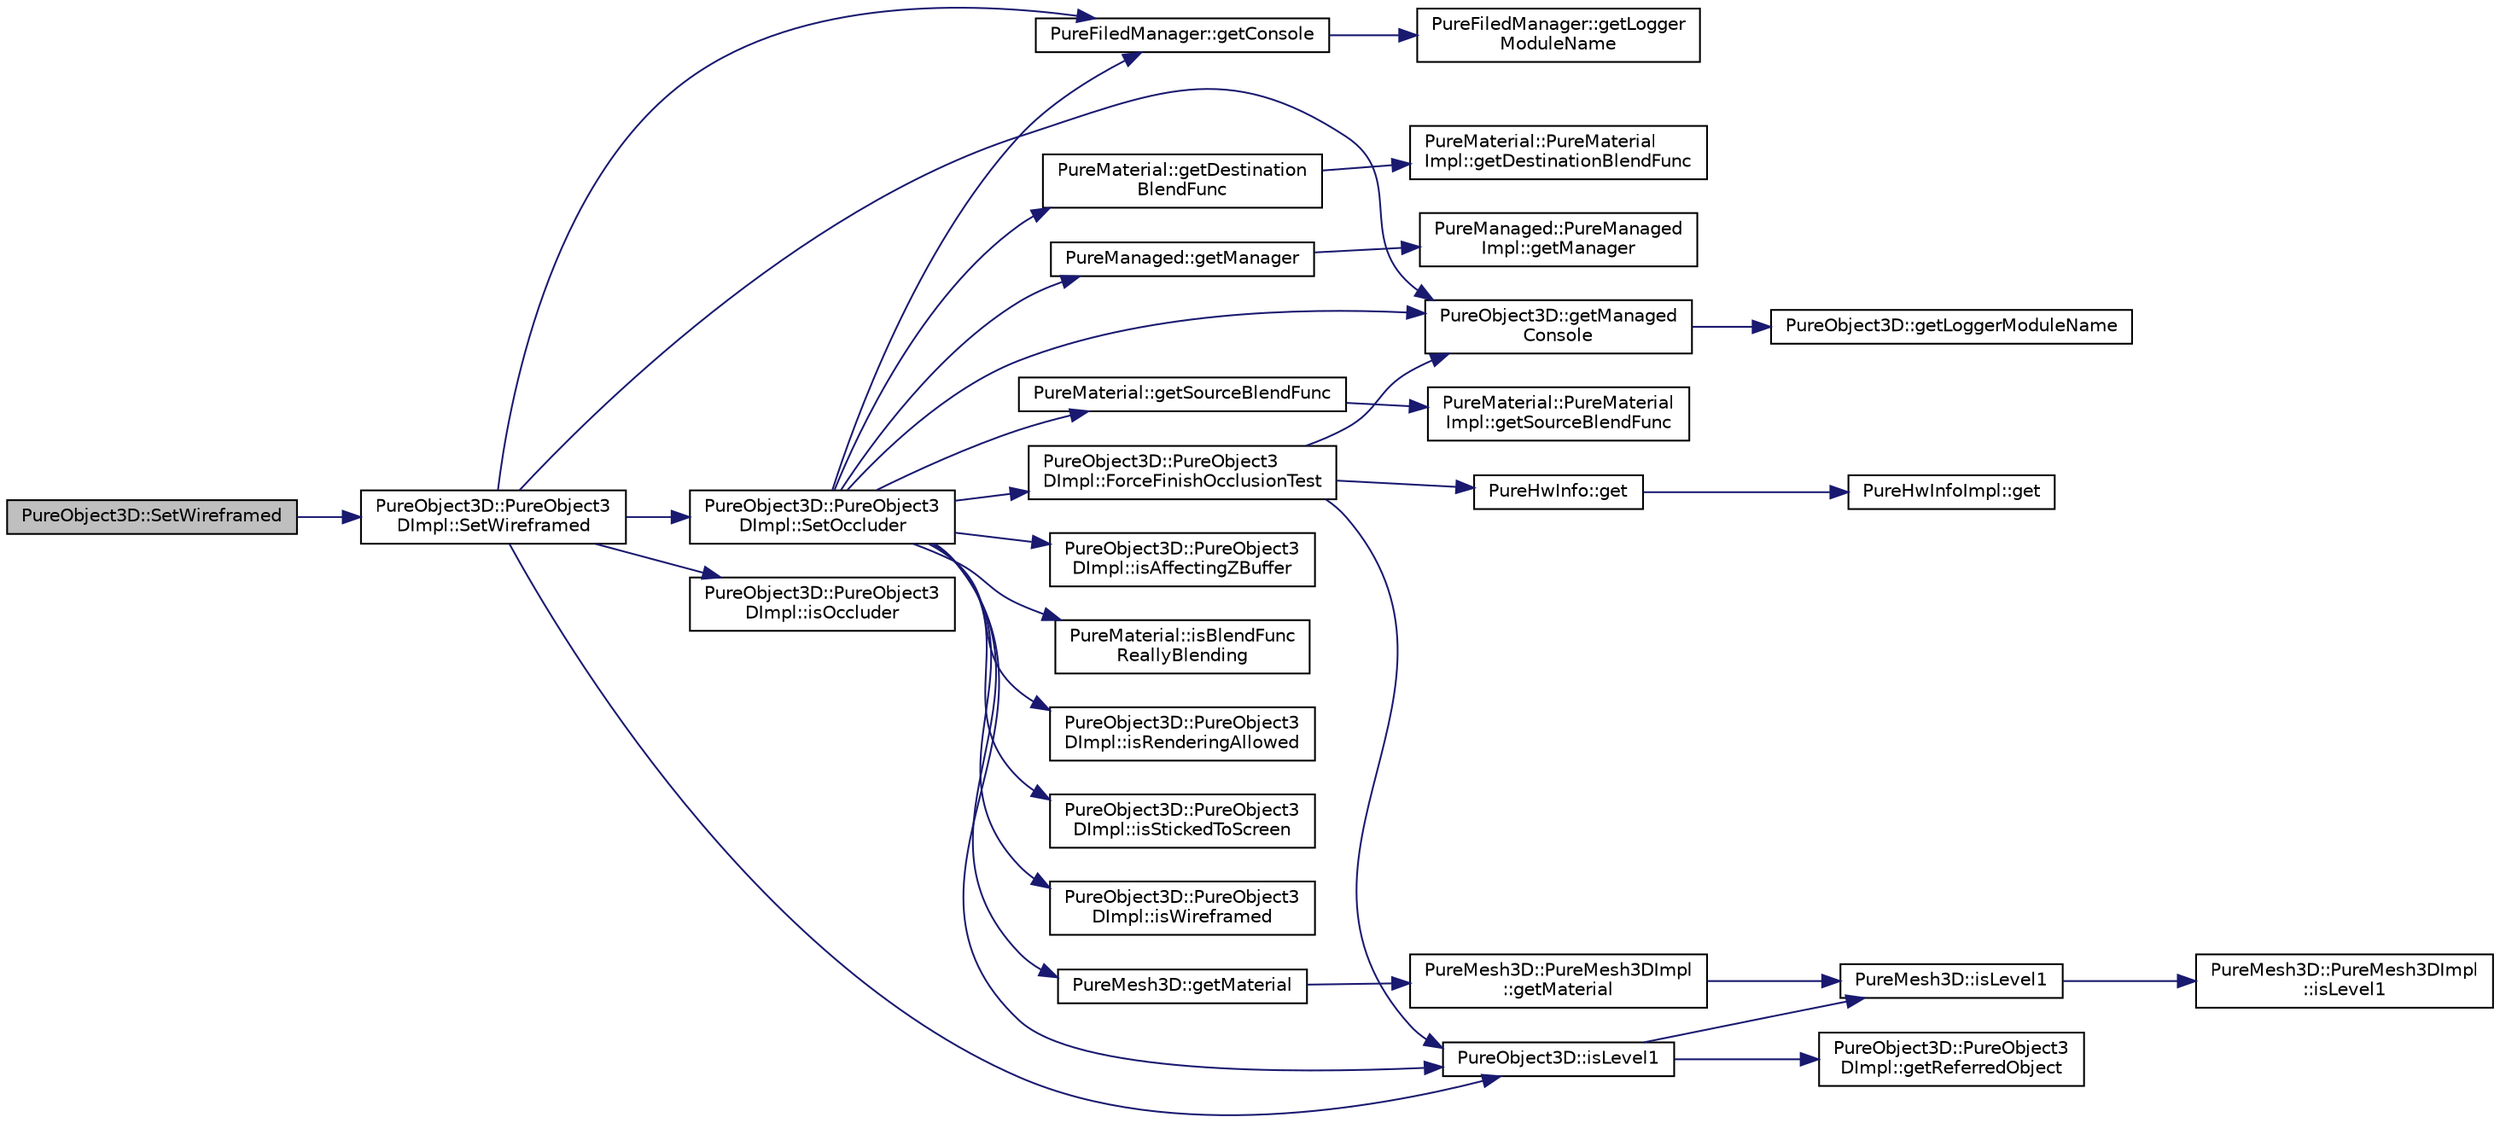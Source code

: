 digraph "PureObject3D::SetWireframed"
{
 // LATEX_PDF_SIZE
  edge [fontname="Helvetica",fontsize="10",labelfontname="Helvetica",labelfontsize="10"];
  node [fontname="Helvetica",fontsize="10",shape=record];
  rankdir="LR";
  Node1 [label="PureObject3D::SetWireframed",height=0.2,width=0.4,color="black", fillcolor="grey75", style="filled", fontcolor="black",tooltip="Sets the wireframed state."];
  Node1 -> Node2 [color="midnightblue",fontsize="10",style="solid",fontname="Helvetica"];
  Node2 [label="PureObject3D::PureObject3\lDImpl::SetWireframed",height=0.2,width=0.4,color="black", fillcolor="white", style="filled",URL="$class_pure_object3_d_1_1_pure_object3_d_impl.html#a106fee58b9baf39f92af957cea435217",tooltip=" "];
  Node2 -> Node3 [color="midnightblue",fontsize="10",style="solid",fontname="Helvetica"];
  Node3 [label="PureFiledManager::getConsole",height=0.2,width=0.4,color="black", fillcolor="white", style="filled",URL="$class_pure_filed_manager.html#a81d0ce6d98ee94f91598d294b550fc8a",tooltip="Returns access to console preset with logger module name as this class."];
  Node3 -> Node4 [color="midnightblue",fontsize="10",style="solid",fontname="Helvetica"];
  Node4 [label="PureFiledManager::getLogger\lModuleName",height=0.2,width=0.4,color="black", fillcolor="white", style="filled",URL="$class_pure_filed_manager.html#af2c265356ee813c96db23297c11158ea",tooltip="Returns the logger module name of this class."];
  Node2 -> Node5 [color="midnightblue",fontsize="10",style="solid",fontname="Helvetica"];
  Node5 [label="PureObject3D::getManaged\lConsole",height=0.2,width=0.4,color="black", fillcolor="white", style="filled",URL="$class_pure_object3_d.html#a5c34510d710a5528c1ba7c37252f8625",tooltip="Returns access to console preset with logger module name as this class."];
  Node5 -> Node6 [color="midnightblue",fontsize="10",style="solid",fontname="Helvetica"];
  Node6 [label="PureObject3D::getLoggerModuleName",height=0.2,width=0.4,color="black", fillcolor="white", style="filled",URL="$class_pure_object3_d.html#af4467df0003fd4ba737dbc2dec365257",tooltip="Returns the logger module name of this class."];
  Node2 -> Node7 [color="midnightblue",fontsize="10",style="solid",fontname="Helvetica"];
  Node7 [label="PureObject3D::isLevel1",height=0.2,width=0.4,color="black", fillcolor="white", style="filled",URL="$class_pure_object3_d.html#aa46f669965a0b3ec379252b424ddd725",tooltip="Tells if the mesh is a level-1 parent mesh."];
  Node7 -> Node8 [color="midnightblue",fontsize="10",style="solid",fontname="Helvetica"];
  Node8 [label="PureObject3D::PureObject3\lDImpl::getReferredObject",height=0.2,width=0.4,color="black", fillcolor="white", style="filled",URL="$class_pure_object3_d_1_1_pure_object3_d_impl.html#a40d9f6688f4f5c505ca45cb476c36eec",tooltip=" "];
  Node7 -> Node9 [color="midnightblue",fontsize="10",style="solid",fontname="Helvetica"];
  Node9 [label="PureMesh3D::isLevel1",height=0.2,width=0.4,color="black", fillcolor="white", style="filled",URL="$class_pure_mesh3_d.html#a5994d09a83ab409a273eeffff3d6b105",tooltip="Tells if the mesh is a level-1 parent mesh."];
  Node9 -> Node10 [color="midnightblue",fontsize="10",style="solid",fontname="Helvetica"];
  Node10 [label="PureMesh3D::PureMesh3DImpl\l::isLevel1",height=0.2,width=0.4,color="black", fillcolor="white", style="filled",URL="$class_pure_mesh3_d_1_1_pure_mesh3_d_impl.html#affd18ce4e5530fc032f1eb2d5c03c689",tooltip=" "];
  Node2 -> Node11 [color="midnightblue",fontsize="10",style="solid",fontname="Helvetica"];
  Node11 [label="PureObject3D::PureObject3\lDImpl::isOccluder",height=0.2,width=0.4,color="black", fillcolor="white", style="filled",URL="$class_pure_object3_d_1_1_pure_object3_d_impl.html#ae36022b4a72908449cf8a6e0ecf2eec1",tooltip=" "];
  Node2 -> Node12 [color="midnightblue",fontsize="10",style="solid",fontname="Helvetica"];
  Node12 [label="PureObject3D::PureObject3\lDImpl::SetOccluder",height=0.2,width=0.4,color="black", fillcolor="white", style="filled",URL="$class_pure_object3_d_1_1_pure_object3_d_impl.html#a65d2ce3b6bc9e7ecce2fbbaeaeba1d36",tooltip=" "];
  Node12 -> Node13 [color="midnightblue",fontsize="10",style="solid",fontname="Helvetica"];
  Node13 [label="PureObject3D::PureObject3\lDImpl::ForceFinishOcclusionTest",height=0.2,width=0.4,color="black", fillcolor="white", style="filled",URL="$class_pure_object3_d_1_1_pure_object3_d_impl.html#a8c995a3e9b95f4e352a0444252dc2852",tooltip=" "];
  Node13 -> Node14 [color="midnightblue",fontsize="10",style="solid",fontname="Helvetica"];
  Node14 [label="PureHwInfo::get",height=0.2,width=0.4,color="black", fillcolor="white", style="filled",URL="$class_pure_hw_info.html#a5d801d548489e9f6c9a3485b8979af3f",tooltip="Gets the singleton instance."];
  Node14 -> Node15 [color="midnightblue",fontsize="10",style="solid",fontname="Helvetica"];
  Node15 [label="PureHwInfoImpl::get",height=0.2,width=0.4,color="black", fillcolor="white", style="filled",URL="$class_pure_hw_info_impl.html#a54faedd6ce3a5750139d457f4a8a22f2",tooltip="Gets the singleton instance."];
  Node13 -> Node5 [color="midnightblue",fontsize="10",style="solid",fontname="Helvetica"];
  Node13 -> Node7 [color="midnightblue",fontsize="10",style="solid",fontname="Helvetica"];
  Node12 -> Node3 [color="midnightblue",fontsize="10",style="solid",fontname="Helvetica"];
  Node12 -> Node16 [color="midnightblue",fontsize="10",style="solid",fontname="Helvetica"];
  Node16 [label="PureMaterial::getDestination\lBlendFunc",height=0.2,width=0.4,color="black", fillcolor="white", style="filled",URL="$class_pure_material.html#a6da69b985d3b4aaa53e1fd09e60a0cf3",tooltip="Gets the destination blend factor on the specified level."];
  Node16 -> Node17 [color="midnightblue",fontsize="10",style="solid",fontname="Helvetica"];
  Node17 [label="PureMaterial::PureMaterial\lImpl::getDestinationBlendFunc",height=0.2,width=0.4,color="black", fillcolor="white", style="filled",URL="$class_pure_material_1_1_pure_material_impl.html#a27ebedf739437582388bcf695952a905",tooltip=" "];
  Node12 -> Node5 [color="midnightblue",fontsize="10",style="solid",fontname="Helvetica"];
  Node12 -> Node18 [color="midnightblue",fontsize="10",style="solid",fontname="Helvetica"];
  Node18 [label="PureManaged::getManager",height=0.2,width=0.4,color="black", fillcolor="white", style="filled",URL="$class_pure_managed.html#abdbf454069faf3fd78488df29fe285a8",tooltip="Gets the manager of the managed."];
  Node18 -> Node19 [color="midnightblue",fontsize="10",style="solid",fontname="Helvetica"];
  Node19 [label="PureManaged::PureManaged\lImpl::getManager",height=0.2,width=0.4,color="black", fillcolor="white", style="filled",URL="$class_pure_managed_1_1_pure_managed_impl.html#a1af18a911778e18937830e8a6a884679",tooltip="Gets the manager of the managed."];
  Node12 -> Node20 [color="midnightblue",fontsize="10",style="solid",fontname="Helvetica"];
  Node20 [label="PureMesh3D::getMaterial",height=0.2,width=0.4,color="black", fillcolor="white", style="filled",URL="$class_pure_mesh3_d.html#a5a24f2851af802c62d43f211828302ce",tooltip="Gets the material."];
  Node20 -> Node21 [color="midnightblue",fontsize="10",style="solid",fontname="Helvetica"];
  Node21 [label="PureMesh3D::PureMesh3DImpl\l::getMaterial",height=0.2,width=0.4,color="black", fillcolor="white", style="filled",URL="$class_pure_mesh3_d_1_1_pure_mesh3_d_impl.html#aee17b7f49111f4bb38ae444338ae445f",tooltip=" "];
  Node21 -> Node9 [color="midnightblue",fontsize="10",style="solid",fontname="Helvetica"];
  Node12 -> Node22 [color="midnightblue",fontsize="10",style="solid",fontname="Helvetica"];
  Node22 [label="PureMaterial::getSourceBlendFunc",height=0.2,width=0.4,color="black", fillcolor="white", style="filled",URL="$class_pure_material.html#ae232adc941aec0ffbe7533c28ec58546",tooltip="Gets the source blend factor on the specified level."];
  Node22 -> Node23 [color="midnightblue",fontsize="10",style="solid",fontname="Helvetica"];
  Node23 [label="PureMaterial::PureMaterial\lImpl::getSourceBlendFunc",height=0.2,width=0.4,color="black", fillcolor="white", style="filled",URL="$class_pure_material_1_1_pure_material_impl.html#abf42ebc8a2be9ca0558c18856d756244",tooltip=" "];
  Node12 -> Node24 [color="midnightblue",fontsize="10",style="solid",fontname="Helvetica"];
  Node24 [label="PureObject3D::PureObject3\lDImpl::isAffectingZBuffer",height=0.2,width=0.4,color="black", fillcolor="white", style="filled",URL="$class_pure_object3_d_1_1_pure_object3_d_impl.html#a8c3b655ab945c1f5e0e98f40bc742fc2",tooltip=" "];
  Node12 -> Node25 [color="midnightblue",fontsize="10",style="solid",fontname="Helvetica"];
  Node25 [label="PureMaterial::isBlendFunc\lReallyBlending",height=0.2,width=0.4,color="black", fillcolor="white", style="filled",URL="$class_pure_material.html#a6d975b46498ae73a8bf69e774123c271",tooltip="Gets whether the given source and destination factors really mean blending or not."];
  Node12 -> Node7 [color="midnightblue",fontsize="10",style="solid",fontname="Helvetica"];
  Node12 -> Node26 [color="midnightblue",fontsize="10",style="solid",fontname="Helvetica"];
  Node26 [label="PureObject3D::PureObject3\lDImpl::isRenderingAllowed",height=0.2,width=0.4,color="black", fillcolor="white", style="filled",URL="$class_pure_object3_d_1_1_pure_object3_d_impl.html#a3ebad391eaa5df9a40a207fbacc0573e",tooltip=" "];
  Node12 -> Node27 [color="midnightblue",fontsize="10",style="solid",fontname="Helvetica"];
  Node27 [label="PureObject3D::PureObject3\lDImpl::isStickedToScreen",height=0.2,width=0.4,color="black", fillcolor="white", style="filled",URL="$class_pure_object3_d_1_1_pure_object3_d_impl.html#a78f21169b2e0759f8c52870886d5ec98",tooltip=" "];
  Node12 -> Node28 [color="midnightblue",fontsize="10",style="solid",fontname="Helvetica"];
  Node28 [label="PureObject3D::PureObject3\lDImpl::isWireframed",height=0.2,width=0.4,color="black", fillcolor="white", style="filled",URL="$class_pure_object3_d_1_1_pure_object3_d_impl.html#adc6f6cc2c26aaa6eda00cc03d068ad4b",tooltip=" "];
}
